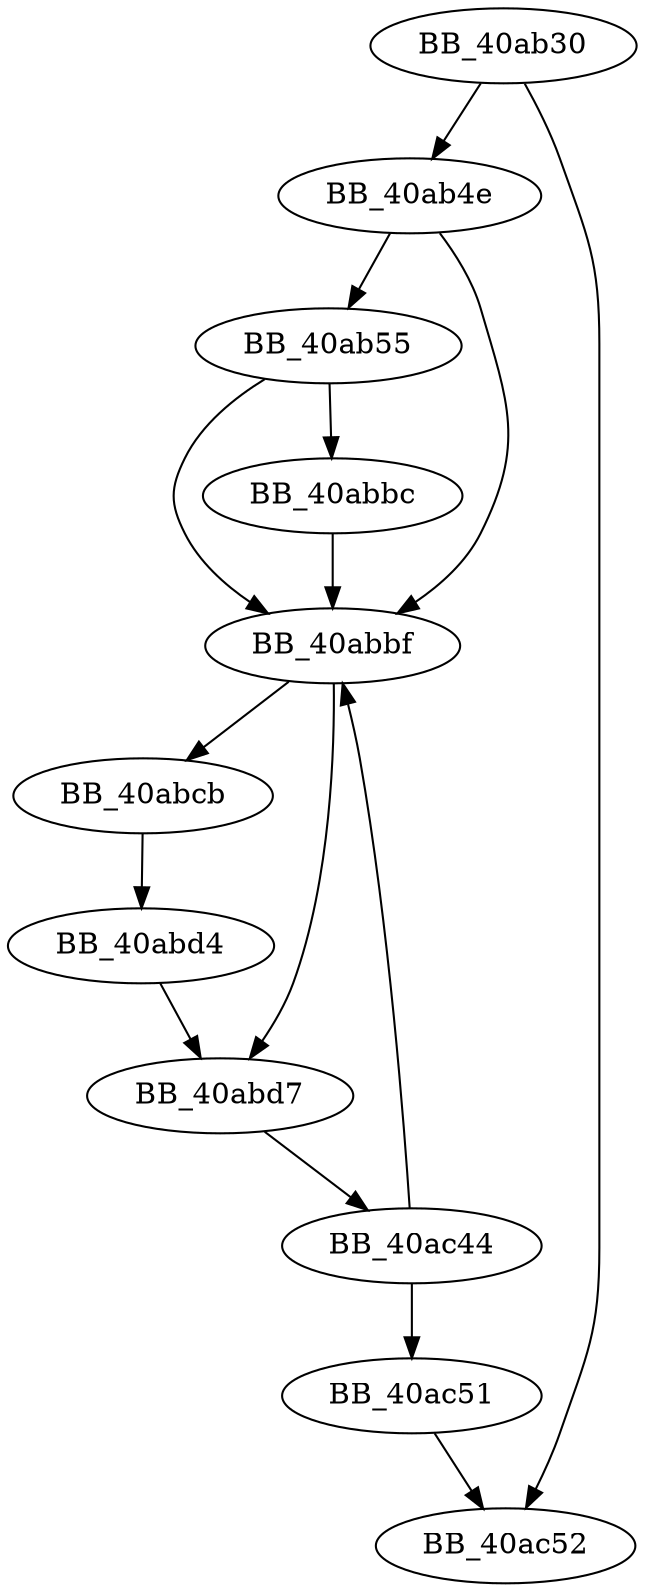 DiGraph sub_40AB30{
BB_40ab30->BB_40ab4e
BB_40ab30->BB_40ac52
BB_40ab4e->BB_40ab55
BB_40ab4e->BB_40abbf
BB_40ab55->BB_40abbc
BB_40ab55->BB_40abbf
BB_40abbc->BB_40abbf
BB_40abbf->BB_40abcb
BB_40abbf->BB_40abd7
BB_40abcb->BB_40abd4
BB_40abd4->BB_40abd7
BB_40abd7->BB_40ac44
BB_40ac44->BB_40abbf
BB_40ac44->BB_40ac51
BB_40ac51->BB_40ac52
}
